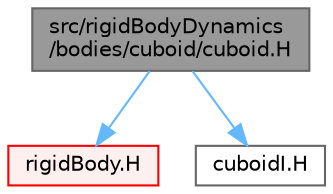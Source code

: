 digraph "src/rigidBodyDynamics/bodies/cuboid/cuboid.H"
{
 // LATEX_PDF_SIZE
  bgcolor="transparent";
  edge [fontname=Helvetica,fontsize=10,labelfontname=Helvetica,labelfontsize=10];
  node [fontname=Helvetica,fontsize=10,shape=box,height=0.2,width=0.4];
  Node1 [id="Node000001",label="src/rigidBodyDynamics\l/bodies/cuboid/cuboid.H",height=0.2,width=0.4,color="gray40", fillcolor="grey60", style="filled", fontcolor="black",tooltip=" "];
  Node1 -> Node2 [id="edge1_Node000001_Node000002",color="steelblue1",style="solid",tooltip=" "];
  Node2 [id="Node000002",label="rigidBody.H",height=0.2,width=0.4,color="red", fillcolor="#FFF0F0", style="filled",URL="$rigidBody_8H.html",tooltip=" "];
  Node1 -> Node169 [id="edge2_Node000001_Node000169",color="steelblue1",style="solid",tooltip=" "];
  Node169 [id="Node000169",label="cuboidI.H",height=0.2,width=0.4,color="grey40", fillcolor="white", style="filled",URL="$cuboidI_8H.html",tooltip=" "];
}
